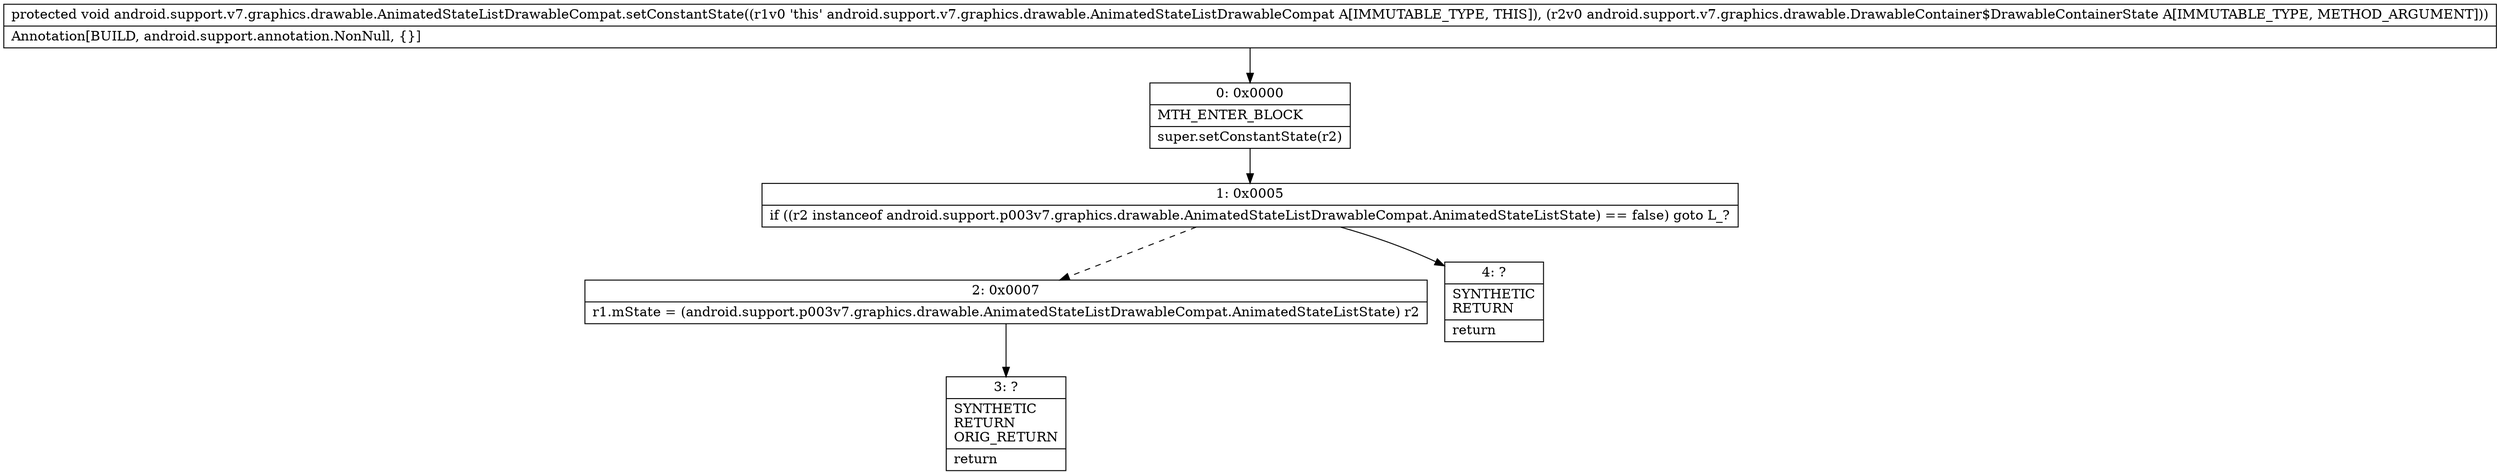 digraph "CFG forandroid.support.v7.graphics.drawable.AnimatedStateListDrawableCompat.setConstantState(Landroid\/support\/v7\/graphics\/drawable\/DrawableContainer$DrawableContainerState;)V" {
Node_0 [shape=record,label="{0\:\ 0x0000|MTH_ENTER_BLOCK\l|super.setConstantState(r2)\l}"];
Node_1 [shape=record,label="{1\:\ 0x0005|if ((r2 instanceof android.support.p003v7.graphics.drawable.AnimatedStateListDrawableCompat.AnimatedStateListState) == false) goto L_?\l}"];
Node_2 [shape=record,label="{2\:\ 0x0007|r1.mState = (android.support.p003v7.graphics.drawable.AnimatedStateListDrawableCompat.AnimatedStateListState) r2\l}"];
Node_3 [shape=record,label="{3\:\ ?|SYNTHETIC\lRETURN\lORIG_RETURN\l|return\l}"];
Node_4 [shape=record,label="{4\:\ ?|SYNTHETIC\lRETURN\l|return\l}"];
MethodNode[shape=record,label="{protected void android.support.v7.graphics.drawable.AnimatedStateListDrawableCompat.setConstantState((r1v0 'this' android.support.v7.graphics.drawable.AnimatedStateListDrawableCompat A[IMMUTABLE_TYPE, THIS]), (r2v0 android.support.v7.graphics.drawable.DrawableContainer$DrawableContainerState A[IMMUTABLE_TYPE, METHOD_ARGUMENT]))  | Annotation[BUILD, android.support.annotation.NonNull, \{\}]\l}"];
MethodNode -> Node_0;
Node_0 -> Node_1;
Node_1 -> Node_2[style=dashed];
Node_1 -> Node_4;
Node_2 -> Node_3;
}

